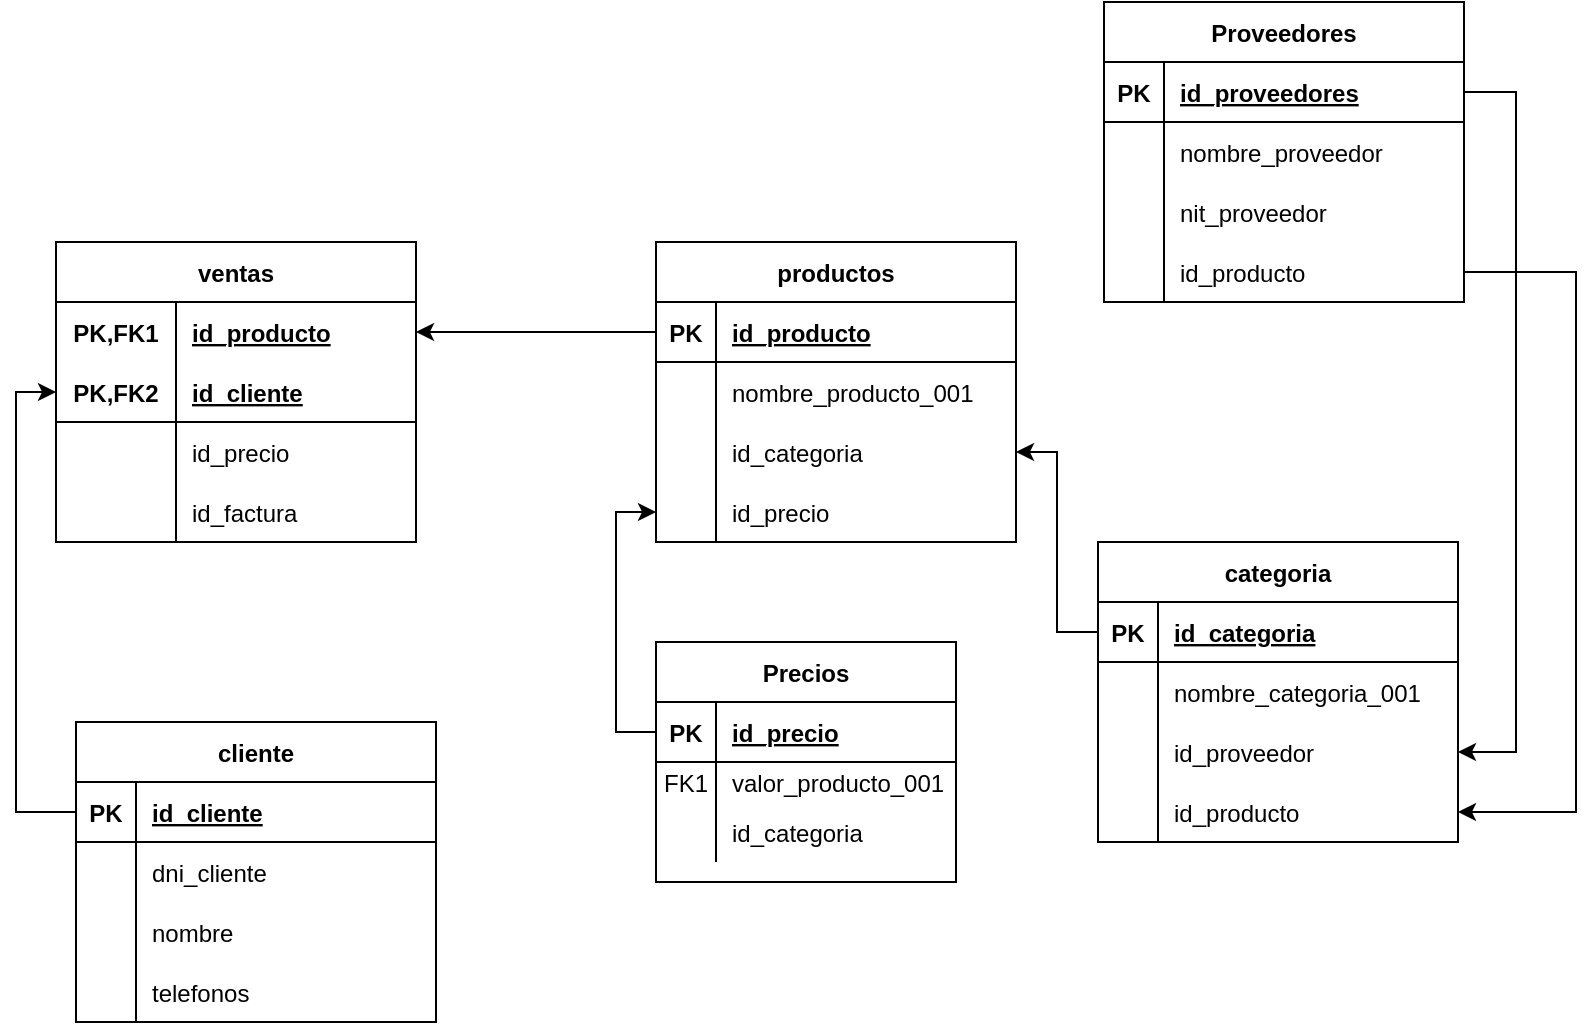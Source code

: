 <mxfile version="21.0.2" type="github" pages="2">
  <diagram id="R2lEEEUBdFMjLlhIrx00" name="Page-1">
    <mxGraphModel dx="880" dy="484" grid="1" gridSize="10" guides="1" tooltips="1" connect="1" arrows="1" fold="1" page="1" pageScale="1" pageWidth="850" pageHeight="1100" math="0" shadow="0" extFonts="Permanent Marker^https://fonts.googleapis.com/css?family=Permanent+Marker">
      <root>
        <mxCell id="0" />
        <mxCell id="1" parent="0" />
        <mxCell id="C-vyLk0tnHw3VtMMgP7b-2" value="Precios" style="shape=table;startSize=30;container=1;collapsible=1;childLayout=tableLayout;fixedRows=1;rowLines=0;fontStyle=1;align=center;resizeLast=1;" parent="1" vertex="1">
          <mxGeometry x="360" y="370" width="150" height="120" as="geometry" />
        </mxCell>
        <mxCell id="C-vyLk0tnHw3VtMMgP7b-3" value="" style="shape=partialRectangle;collapsible=0;dropTarget=0;pointerEvents=0;fillColor=none;points=[[0,0.5],[1,0.5]];portConstraint=eastwest;top=0;left=0;right=0;bottom=1;" parent="C-vyLk0tnHw3VtMMgP7b-2" vertex="1">
          <mxGeometry y="30" width="150" height="30" as="geometry" />
        </mxCell>
        <mxCell id="C-vyLk0tnHw3VtMMgP7b-4" value="PK" style="shape=partialRectangle;overflow=hidden;connectable=0;fillColor=none;top=0;left=0;bottom=0;right=0;fontStyle=1;" parent="C-vyLk0tnHw3VtMMgP7b-3" vertex="1">
          <mxGeometry width="30" height="30" as="geometry">
            <mxRectangle width="30" height="30" as="alternateBounds" />
          </mxGeometry>
        </mxCell>
        <mxCell id="C-vyLk0tnHw3VtMMgP7b-5" value="id_precio" style="shape=partialRectangle;overflow=hidden;connectable=0;fillColor=none;top=0;left=0;bottom=0;right=0;align=left;spacingLeft=6;fontStyle=5;" parent="C-vyLk0tnHw3VtMMgP7b-3" vertex="1">
          <mxGeometry x="30" width="120" height="30" as="geometry">
            <mxRectangle width="120" height="30" as="alternateBounds" />
          </mxGeometry>
        </mxCell>
        <mxCell id="C-vyLk0tnHw3VtMMgP7b-6" value="" style="shape=partialRectangle;collapsible=0;dropTarget=0;pointerEvents=0;fillColor=none;points=[[0,0.5],[1,0.5]];portConstraint=eastwest;top=0;left=0;right=0;bottom=0;" parent="C-vyLk0tnHw3VtMMgP7b-2" vertex="1">
          <mxGeometry y="60" width="150" height="20" as="geometry" />
        </mxCell>
        <mxCell id="C-vyLk0tnHw3VtMMgP7b-7" value="FK1" style="shape=partialRectangle;overflow=hidden;connectable=0;fillColor=none;top=0;left=0;bottom=0;right=0;" parent="C-vyLk0tnHw3VtMMgP7b-6" vertex="1">
          <mxGeometry width="30" height="20" as="geometry">
            <mxRectangle width="30" height="20" as="alternateBounds" />
          </mxGeometry>
        </mxCell>
        <mxCell id="C-vyLk0tnHw3VtMMgP7b-8" value="valor_producto_001" style="shape=partialRectangle;overflow=hidden;connectable=0;fillColor=none;top=0;left=0;bottom=0;right=0;align=left;spacingLeft=6;" parent="C-vyLk0tnHw3VtMMgP7b-6" vertex="1">
          <mxGeometry x="30" width="120" height="20" as="geometry">
            <mxRectangle width="120" height="20" as="alternateBounds" />
          </mxGeometry>
        </mxCell>
        <mxCell id="C-vyLk0tnHw3VtMMgP7b-9" value="" style="shape=partialRectangle;collapsible=0;dropTarget=0;pointerEvents=0;fillColor=none;points=[[0,0.5],[1,0.5]];portConstraint=eastwest;top=0;left=0;right=0;bottom=0;" parent="C-vyLk0tnHw3VtMMgP7b-2" vertex="1">
          <mxGeometry y="80" width="150" height="30" as="geometry" />
        </mxCell>
        <mxCell id="C-vyLk0tnHw3VtMMgP7b-10" value="" style="shape=partialRectangle;overflow=hidden;connectable=0;fillColor=none;top=0;left=0;bottom=0;right=0;" parent="C-vyLk0tnHw3VtMMgP7b-9" vertex="1">
          <mxGeometry width="30" height="30" as="geometry">
            <mxRectangle width="30" height="30" as="alternateBounds" />
          </mxGeometry>
        </mxCell>
        <mxCell id="C-vyLk0tnHw3VtMMgP7b-11" value="id_categoria" style="shape=partialRectangle;overflow=hidden;connectable=0;fillColor=none;top=0;left=0;bottom=0;right=0;align=left;spacingLeft=6;" parent="C-vyLk0tnHw3VtMMgP7b-9" vertex="1">
          <mxGeometry x="30" width="120" height="30" as="geometry">
            <mxRectangle width="120" height="30" as="alternateBounds" />
          </mxGeometry>
        </mxCell>
        <mxCell id="qRuyqtK0R_vXwc2grGlO-22" value="cliente" style="shape=table;startSize=30;container=1;collapsible=1;childLayout=tableLayout;fixedRows=1;rowLines=0;fontStyle=1;align=center;resizeLast=1;" parent="1" vertex="1">
          <mxGeometry x="70" y="410" width="180" height="150" as="geometry" />
        </mxCell>
        <mxCell id="qRuyqtK0R_vXwc2grGlO-23" value="" style="shape=tableRow;horizontal=0;startSize=0;swimlaneHead=0;swimlaneBody=0;fillColor=none;collapsible=0;dropTarget=0;points=[[0,0.5],[1,0.5]];portConstraint=eastwest;top=0;left=0;right=0;bottom=1;" parent="qRuyqtK0R_vXwc2grGlO-22" vertex="1">
          <mxGeometry y="30" width="180" height="30" as="geometry" />
        </mxCell>
        <mxCell id="qRuyqtK0R_vXwc2grGlO-24" value="PK" style="shape=partialRectangle;connectable=0;fillColor=none;top=0;left=0;bottom=0;right=0;fontStyle=1;overflow=hidden;" parent="qRuyqtK0R_vXwc2grGlO-23" vertex="1">
          <mxGeometry width="30" height="30" as="geometry">
            <mxRectangle width="30" height="30" as="alternateBounds" />
          </mxGeometry>
        </mxCell>
        <mxCell id="qRuyqtK0R_vXwc2grGlO-25" value="id_cliente" style="shape=partialRectangle;connectable=0;fillColor=none;top=0;left=0;bottom=0;right=0;align=left;spacingLeft=6;fontStyle=5;overflow=hidden;" parent="qRuyqtK0R_vXwc2grGlO-23" vertex="1">
          <mxGeometry x="30" width="150" height="30" as="geometry">
            <mxRectangle width="150" height="30" as="alternateBounds" />
          </mxGeometry>
        </mxCell>
        <mxCell id="qRuyqtK0R_vXwc2grGlO-26" value="" style="shape=tableRow;horizontal=0;startSize=0;swimlaneHead=0;swimlaneBody=0;fillColor=none;collapsible=0;dropTarget=0;points=[[0,0.5],[1,0.5]];portConstraint=eastwest;top=0;left=0;right=0;bottom=0;" parent="qRuyqtK0R_vXwc2grGlO-22" vertex="1">
          <mxGeometry y="60" width="180" height="30" as="geometry" />
        </mxCell>
        <mxCell id="qRuyqtK0R_vXwc2grGlO-27" value="" style="shape=partialRectangle;connectable=0;fillColor=none;top=0;left=0;bottom=0;right=0;editable=1;overflow=hidden;" parent="qRuyqtK0R_vXwc2grGlO-26" vertex="1">
          <mxGeometry width="30" height="30" as="geometry">
            <mxRectangle width="30" height="30" as="alternateBounds" />
          </mxGeometry>
        </mxCell>
        <mxCell id="qRuyqtK0R_vXwc2grGlO-28" value="dni_cliente" style="shape=partialRectangle;connectable=0;fillColor=none;top=0;left=0;bottom=0;right=0;align=left;spacingLeft=6;overflow=hidden;" parent="qRuyqtK0R_vXwc2grGlO-26" vertex="1">
          <mxGeometry x="30" width="150" height="30" as="geometry">
            <mxRectangle width="150" height="30" as="alternateBounds" />
          </mxGeometry>
        </mxCell>
        <mxCell id="qRuyqtK0R_vXwc2grGlO-29" value="" style="shape=tableRow;horizontal=0;startSize=0;swimlaneHead=0;swimlaneBody=0;fillColor=none;collapsible=0;dropTarget=0;points=[[0,0.5],[1,0.5]];portConstraint=eastwest;top=0;left=0;right=0;bottom=0;" parent="qRuyqtK0R_vXwc2grGlO-22" vertex="1">
          <mxGeometry y="90" width="180" height="30" as="geometry" />
        </mxCell>
        <mxCell id="qRuyqtK0R_vXwc2grGlO-30" value="" style="shape=partialRectangle;connectable=0;fillColor=none;top=0;left=0;bottom=0;right=0;editable=1;overflow=hidden;" parent="qRuyqtK0R_vXwc2grGlO-29" vertex="1">
          <mxGeometry width="30" height="30" as="geometry">
            <mxRectangle width="30" height="30" as="alternateBounds" />
          </mxGeometry>
        </mxCell>
        <mxCell id="qRuyqtK0R_vXwc2grGlO-31" value="nombre" style="shape=partialRectangle;connectable=0;fillColor=none;top=0;left=0;bottom=0;right=0;align=left;spacingLeft=6;overflow=hidden;" parent="qRuyqtK0R_vXwc2grGlO-29" vertex="1">
          <mxGeometry x="30" width="150" height="30" as="geometry">
            <mxRectangle width="150" height="30" as="alternateBounds" />
          </mxGeometry>
        </mxCell>
        <mxCell id="qRuyqtK0R_vXwc2grGlO-32" value="" style="shape=tableRow;horizontal=0;startSize=0;swimlaneHead=0;swimlaneBody=0;fillColor=none;collapsible=0;dropTarget=0;points=[[0,0.5],[1,0.5]];portConstraint=eastwest;top=0;left=0;right=0;bottom=0;" parent="qRuyqtK0R_vXwc2grGlO-22" vertex="1">
          <mxGeometry y="120" width="180" height="30" as="geometry" />
        </mxCell>
        <mxCell id="qRuyqtK0R_vXwc2grGlO-33" value="" style="shape=partialRectangle;connectable=0;fillColor=none;top=0;left=0;bottom=0;right=0;editable=1;overflow=hidden;" parent="qRuyqtK0R_vXwc2grGlO-32" vertex="1">
          <mxGeometry width="30" height="30" as="geometry">
            <mxRectangle width="30" height="30" as="alternateBounds" />
          </mxGeometry>
        </mxCell>
        <mxCell id="qRuyqtK0R_vXwc2grGlO-34" value="telefonos" style="shape=partialRectangle;connectable=0;fillColor=none;top=0;left=0;bottom=0;right=0;align=left;spacingLeft=6;overflow=hidden;" parent="qRuyqtK0R_vXwc2grGlO-32" vertex="1">
          <mxGeometry x="30" width="150" height="30" as="geometry">
            <mxRectangle width="150" height="30" as="alternateBounds" />
          </mxGeometry>
        </mxCell>
        <mxCell id="qRuyqtK0R_vXwc2grGlO-35" value="productos" style="shape=table;startSize=30;container=1;collapsible=1;childLayout=tableLayout;fixedRows=1;rowLines=0;fontStyle=1;align=center;resizeLast=1;" parent="1" vertex="1">
          <mxGeometry x="360" y="170" width="180" height="150" as="geometry">
            <mxRectangle x="450" y="30" width="100" height="30" as="alternateBounds" />
          </mxGeometry>
        </mxCell>
        <mxCell id="qRuyqtK0R_vXwc2grGlO-36" value="" style="shape=tableRow;horizontal=0;startSize=0;swimlaneHead=0;swimlaneBody=0;fillColor=none;collapsible=0;dropTarget=0;points=[[0,0.5],[1,0.5]];portConstraint=eastwest;top=0;left=0;right=0;bottom=1;" parent="qRuyqtK0R_vXwc2grGlO-35" vertex="1">
          <mxGeometry y="30" width="180" height="30" as="geometry" />
        </mxCell>
        <mxCell id="qRuyqtK0R_vXwc2grGlO-37" value="PK" style="shape=partialRectangle;connectable=0;fillColor=none;top=0;left=0;bottom=0;right=0;fontStyle=1;overflow=hidden;" parent="qRuyqtK0R_vXwc2grGlO-36" vertex="1">
          <mxGeometry width="30" height="30" as="geometry">
            <mxRectangle width="30" height="30" as="alternateBounds" />
          </mxGeometry>
        </mxCell>
        <mxCell id="qRuyqtK0R_vXwc2grGlO-38" value="id_producto" style="shape=partialRectangle;connectable=0;fillColor=none;top=0;left=0;bottom=0;right=0;align=left;spacingLeft=6;fontStyle=5;overflow=hidden;" parent="qRuyqtK0R_vXwc2grGlO-36" vertex="1">
          <mxGeometry x="30" width="150" height="30" as="geometry">
            <mxRectangle width="150" height="30" as="alternateBounds" />
          </mxGeometry>
        </mxCell>
        <mxCell id="qRuyqtK0R_vXwc2grGlO-39" value="" style="shape=tableRow;horizontal=0;startSize=0;swimlaneHead=0;swimlaneBody=0;fillColor=none;collapsible=0;dropTarget=0;points=[[0,0.5],[1,0.5]];portConstraint=eastwest;top=0;left=0;right=0;bottom=0;" parent="qRuyqtK0R_vXwc2grGlO-35" vertex="1">
          <mxGeometry y="60" width="180" height="30" as="geometry" />
        </mxCell>
        <mxCell id="qRuyqtK0R_vXwc2grGlO-40" value="" style="shape=partialRectangle;connectable=0;fillColor=none;top=0;left=0;bottom=0;right=0;editable=1;overflow=hidden;" parent="qRuyqtK0R_vXwc2grGlO-39" vertex="1">
          <mxGeometry width="30" height="30" as="geometry">
            <mxRectangle width="30" height="30" as="alternateBounds" />
          </mxGeometry>
        </mxCell>
        <mxCell id="qRuyqtK0R_vXwc2grGlO-41" value="nombre_producto_001" style="shape=partialRectangle;connectable=0;fillColor=none;top=0;left=0;bottom=0;right=0;align=left;spacingLeft=6;overflow=hidden;" parent="qRuyqtK0R_vXwc2grGlO-39" vertex="1">
          <mxGeometry x="30" width="150" height="30" as="geometry">
            <mxRectangle width="150" height="30" as="alternateBounds" />
          </mxGeometry>
        </mxCell>
        <mxCell id="qRuyqtK0R_vXwc2grGlO-42" value="" style="shape=tableRow;horizontal=0;startSize=0;swimlaneHead=0;swimlaneBody=0;fillColor=none;collapsible=0;dropTarget=0;points=[[0,0.5],[1,0.5]];portConstraint=eastwest;top=0;left=0;right=0;bottom=0;" parent="qRuyqtK0R_vXwc2grGlO-35" vertex="1">
          <mxGeometry y="90" width="180" height="30" as="geometry" />
        </mxCell>
        <mxCell id="qRuyqtK0R_vXwc2grGlO-43" value="" style="shape=partialRectangle;connectable=0;fillColor=none;top=0;left=0;bottom=0;right=0;editable=1;overflow=hidden;" parent="qRuyqtK0R_vXwc2grGlO-42" vertex="1">
          <mxGeometry width="30" height="30" as="geometry">
            <mxRectangle width="30" height="30" as="alternateBounds" />
          </mxGeometry>
        </mxCell>
        <mxCell id="qRuyqtK0R_vXwc2grGlO-44" value="id_categoria" style="shape=partialRectangle;connectable=0;fillColor=none;top=0;left=0;bottom=0;right=0;align=left;spacingLeft=6;overflow=hidden;" parent="qRuyqtK0R_vXwc2grGlO-42" vertex="1">
          <mxGeometry x="30" width="150" height="30" as="geometry">
            <mxRectangle width="150" height="30" as="alternateBounds" />
          </mxGeometry>
        </mxCell>
        <mxCell id="qRuyqtK0R_vXwc2grGlO-45" value="" style="shape=tableRow;horizontal=0;startSize=0;swimlaneHead=0;swimlaneBody=0;fillColor=none;collapsible=0;dropTarget=0;points=[[0,0.5],[1,0.5]];portConstraint=eastwest;top=0;left=0;right=0;bottom=0;" parent="qRuyqtK0R_vXwc2grGlO-35" vertex="1">
          <mxGeometry y="120" width="180" height="30" as="geometry" />
        </mxCell>
        <mxCell id="qRuyqtK0R_vXwc2grGlO-46" value="" style="shape=partialRectangle;connectable=0;fillColor=none;top=0;left=0;bottom=0;right=0;editable=1;overflow=hidden;" parent="qRuyqtK0R_vXwc2grGlO-45" vertex="1">
          <mxGeometry width="30" height="30" as="geometry">
            <mxRectangle width="30" height="30" as="alternateBounds" />
          </mxGeometry>
        </mxCell>
        <mxCell id="qRuyqtK0R_vXwc2grGlO-47" value="id_precio" style="shape=partialRectangle;connectable=0;fillColor=none;top=0;left=0;bottom=0;right=0;align=left;spacingLeft=6;overflow=hidden;" parent="qRuyqtK0R_vXwc2grGlO-45" vertex="1">
          <mxGeometry x="30" width="150" height="30" as="geometry">
            <mxRectangle width="150" height="30" as="alternateBounds" />
          </mxGeometry>
        </mxCell>
        <mxCell id="qRuyqtK0R_vXwc2grGlO-48" value="categoria" style="shape=table;startSize=30;container=1;collapsible=1;childLayout=tableLayout;fixedRows=1;rowLines=0;fontStyle=1;align=center;resizeLast=1;" parent="1" vertex="1">
          <mxGeometry x="581" y="320" width="180" height="150" as="geometry" />
        </mxCell>
        <mxCell id="qRuyqtK0R_vXwc2grGlO-49" value="" style="shape=tableRow;horizontal=0;startSize=0;swimlaneHead=0;swimlaneBody=0;fillColor=none;collapsible=0;dropTarget=0;points=[[0,0.5],[1,0.5]];portConstraint=eastwest;top=0;left=0;right=0;bottom=1;" parent="qRuyqtK0R_vXwc2grGlO-48" vertex="1">
          <mxGeometry y="30" width="180" height="30" as="geometry" />
        </mxCell>
        <mxCell id="qRuyqtK0R_vXwc2grGlO-50" value="PK" style="shape=partialRectangle;connectable=0;fillColor=none;top=0;left=0;bottom=0;right=0;fontStyle=1;overflow=hidden;" parent="qRuyqtK0R_vXwc2grGlO-49" vertex="1">
          <mxGeometry width="30" height="30" as="geometry">
            <mxRectangle width="30" height="30" as="alternateBounds" />
          </mxGeometry>
        </mxCell>
        <mxCell id="qRuyqtK0R_vXwc2grGlO-51" value="id_categoria" style="shape=partialRectangle;connectable=0;fillColor=none;top=0;left=0;bottom=0;right=0;align=left;spacingLeft=6;fontStyle=5;overflow=hidden;" parent="qRuyqtK0R_vXwc2grGlO-49" vertex="1">
          <mxGeometry x="30" width="150" height="30" as="geometry">
            <mxRectangle width="150" height="30" as="alternateBounds" />
          </mxGeometry>
        </mxCell>
        <mxCell id="qRuyqtK0R_vXwc2grGlO-52" value="" style="shape=tableRow;horizontal=0;startSize=0;swimlaneHead=0;swimlaneBody=0;fillColor=none;collapsible=0;dropTarget=0;points=[[0,0.5],[1,0.5]];portConstraint=eastwest;top=0;left=0;right=0;bottom=0;" parent="qRuyqtK0R_vXwc2grGlO-48" vertex="1">
          <mxGeometry y="60" width="180" height="30" as="geometry" />
        </mxCell>
        <mxCell id="qRuyqtK0R_vXwc2grGlO-53" value="" style="shape=partialRectangle;connectable=0;fillColor=none;top=0;left=0;bottom=0;right=0;editable=1;overflow=hidden;" parent="qRuyqtK0R_vXwc2grGlO-52" vertex="1">
          <mxGeometry width="30" height="30" as="geometry">
            <mxRectangle width="30" height="30" as="alternateBounds" />
          </mxGeometry>
        </mxCell>
        <mxCell id="qRuyqtK0R_vXwc2grGlO-54" value="nombre_categoria_001" style="shape=partialRectangle;connectable=0;fillColor=none;top=0;left=0;bottom=0;right=0;align=left;spacingLeft=6;overflow=hidden;" parent="qRuyqtK0R_vXwc2grGlO-52" vertex="1">
          <mxGeometry x="30" width="150" height="30" as="geometry">
            <mxRectangle width="150" height="30" as="alternateBounds" />
          </mxGeometry>
        </mxCell>
        <mxCell id="qRuyqtK0R_vXwc2grGlO-55" value="" style="shape=tableRow;horizontal=0;startSize=0;swimlaneHead=0;swimlaneBody=0;fillColor=none;collapsible=0;dropTarget=0;points=[[0,0.5],[1,0.5]];portConstraint=eastwest;top=0;left=0;right=0;bottom=0;" parent="qRuyqtK0R_vXwc2grGlO-48" vertex="1">
          <mxGeometry y="90" width="180" height="30" as="geometry" />
        </mxCell>
        <mxCell id="qRuyqtK0R_vXwc2grGlO-56" value="" style="shape=partialRectangle;connectable=0;fillColor=none;top=0;left=0;bottom=0;right=0;editable=1;overflow=hidden;" parent="qRuyqtK0R_vXwc2grGlO-55" vertex="1">
          <mxGeometry width="30" height="30" as="geometry">
            <mxRectangle width="30" height="30" as="alternateBounds" />
          </mxGeometry>
        </mxCell>
        <mxCell id="qRuyqtK0R_vXwc2grGlO-57" value="id_proveedor" style="shape=partialRectangle;connectable=0;fillColor=none;top=0;left=0;bottom=0;right=0;align=left;spacingLeft=6;overflow=hidden;" parent="qRuyqtK0R_vXwc2grGlO-55" vertex="1">
          <mxGeometry x="30" width="150" height="30" as="geometry">
            <mxRectangle width="150" height="30" as="alternateBounds" />
          </mxGeometry>
        </mxCell>
        <mxCell id="qRuyqtK0R_vXwc2grGlO-58" value="" style="shape=tableRow;horizontal=0;startSize=0;swimlaneHead=0;swimlaneBody=0;fillColor=none;collapsible=0;dropTarget=0;points=[[0,0.5],[1,0.5]];portConstraint=eastwest;top=0;left=0;right=0;bottom=0;" parent="qRuyqtK0R_vXwc2grGlO-48" vertex="1">
          <mxGeometry y="120" width="180" height="30" as="geometry" />
        </mxCell>
        <mxCell id="qRuyqtK0R_vXwc2grGlO-59" value="" style="shape=partialRectangle;connectable=0;fillColor=none;top=0;left=0;bottom=0;right=0;editable=1;overflow=hidden;" parent="qRuyqtK0R_vXwc2grGlO-58" vertex="1">
          <mxGeometry width="30" height="30" as="geometry">
            <mxRectangle width="30" height="30" as="alternateBounds" />
          </mxGeometry>
        </mxCell>
        <mxCell id="qRuyqtK0R_vXwc2grGlO-60" value="id_producto" style="shape=partialRectangle;connectable=0;fillColor=none;top=0;left=0;bottom=0;right=0;align=left;spacingLeft=6;overflow=hidden;" parent="qRuyqtK0R_vXwc2grGlO-58" vertex="1">
          <mxGeometry x="30" width="150" height="30" as="geometry">
            <mxRectangle width="150" height="30" as="alternateBounds" />
          </mxGeometry>
        </mxCell>
        <mxCell id="qRuyqtK0R_vXwc2grGlO-94" style="edgeStyle=orthogonalEdgeStyle;rounded=0;orthogonalLoop=1;jettySize=auto;html=1;exitX=0;exitY=0.5;exitDx=0;exitDy=0;entryX=1;entryY=0.5;entryDx=0;entryDy=0;" parent="1" source="qRuyqtK0R_vXwc2grGlO-49" target="qRuyqtK0R_vXwc2grGlO-42" edge="1">
          <mxGeometry relative="1" as="geometry" />
        </mxCell>
        <mxCell id="qRuyqtK0R_vXwc2grGlO-97" value="ventas" style="shape=table;startSize=30;container=1;collapsible=1;childLayout=tableLayout;fixedRows=1;rowLines=0;fontStyle=1;align=center;resizeLast=1;" parent="1" vertex="1">
          <mxGeometry x="60" y="170" width="180" height="150" as="geometry" />
        </mxCell>
        <mxCell id="qRuyqtK0R_vXwc2grGlO-98" value="" style="shape=tableRow;horizontal=0;startSize=0;swimlaneHead=0;swimlaneBody=0;fillColor=none;collapsible=0;dropTarget=0;points=[[0,0.5],[1,0.5]];portConstraint=eastwest;top=0;left=0;right=0;bottom=0;" parent="qRuyqtK0R_vXwc2grGlO-97" vertex="1">
          <mxGeometry y="30" width="180" height="30" as="geometry" />
        </mxCell>
        <mxCell id="qRuyqtK0R_vXwc2grGlO-99" value="PK,FK1" style="shape=partialRectangle;connectable=0;fillColor=none;top=0;left=0;bottom=0;right=0;fontStyle=1;overflow=hidden;" parent="qRuyqtK0R_vXwc2grGlO-98" vertex="1">
          <mxGeometry width="60" height="30" as="geometry">
            <mxRectangle width="60" height="30" as="alternateBounds" />
          </mxGeometry>
        </mxCell>
        <mxCell id="qRuyqtK0R_vXwc2grGlO-100" value="id_producto" style="shape=partialRectangle;connectable=0;fillColor=none;top=0;left=0;bottom=0;right=0;align=left;spacingLeft=6;fontStyle=5;overflow=hidden;" parent="qRuyqtK0R_vXwc2grGlO-98" vertex="1">
          <mxGeometry x="60" width="120" height="30" as="geometry">
            <mxRectangle width="120" height="30" as="alternateBounds" />
          </mxGeometry>
        </mxCell>
        <mxCell id="qRuyqtK0R_vXwc2grGlO-101" value="" style="shape=tableRow;horizontal=0;startSize=0;swimlaneHead=0;swimlaneBody=0;fillColor=none;collapsible=0;dropTarget=0;points=[[0,0.5],[1,0.5]];portConstraint=eastwest;top=0;left=0;right=0;bottom=1;" parent="qRuyqtK0R_vXwc2grGlO-97" vertex="1">
          <mxGeometry y="60" width="180" height="30" as="geometry" />
        </mxCell>
        <mxCell id="qRuyqtK0R_vXwc2grGlO-102" value="PK,FK2" style="shape=partialRectangle;connectable=0;fillColor=none;top=0;left=0;bottom=0;right=0;fontStyle=1;overflow=hidden;" parent="qRuyqtK0R_vXwc2grGlO-101" vertex="1">
          <mxGeometry width="60" height="30" as="geometry">
            <mxRectangle width="60" height="30" as="alternateBounds" />
          </mxGeometry>
        </mxCell>
        <mxCell id="qRuyqtK0R_vXwc2grGlO-103" value="id_cliente" style="shape=partialRectangle;connectable=0;fillColor=none;top=0;left=0;bottom=0;right=0;align=left;spacingLeft=6;fontStyle=5;overflow=hidden;" parent="qRuyqtK0R_vXwc2grGlO-101" vertex="1">
          <mxGeometry x="60" width="120" height="30" as="geometry">
            <mxRectangle width="120" height="30" as="alternateBounds" />
          </mxGeometry>
        </mxCell>
        <mxCell id="qRuyqtK0R_vXwc2grGlO-104" value="" style="shape=tableRow;horizontal=0;startSize=0;swimlaneHead=0;swimlaneBody=0;fillColor=none;collapsible=0;dropTarget=0;points=[[0,0.5],[1,0.5]];portConstraint=eastwest;top=0;left=0;right=0;bottom=0;" parent="qRuyqtK0R_vXwc2grGlO-97" vertex="1">
          <mxGeometry y="90" width="180" height="30" as="geometry" />
        </mxCell>
        <mxCell id="qRuyqtK0R_vXwc2grGlO-105" value="" style="shape=partialRectangle;connectable=0;fillColor=none;top=0;left=0;bottom=0;right=0;editable=1;overflow=hidden;" parent="qRuyqtK0R_vXwc2grGlO-104" vertex="1">
          <mxGeometry width="60" height="30" as="geometry">
            <mxRectangle width="60" height="30" as="alternateBounds" />
          </mxGeometry>
        </mxCell>
        <mxCell id="qRuyqtK0R_vXwc2grGlO-106" value="id_precio" style="shape=partialRectangle;connectable=0;fillColor=none;top=0;left=0;bottom=0;right=0;align=left;spacingLeft=6;overflow=hidden;" parent="qRuyqtK0R_vXwc2grGlO-104" vertex="1">
          <mxGeometry x="60" width="120" height="30" as="geometry">
            <mxRectangle width="120" height="30" as="alternateBounds" />
          </mxGeometry>
        </mxCell>
        <mxCell id="qRuyqtK0R_vXwc2grGlO-107" value="" style="shape=tableRow;horizontal=0;startSize=0;swimlaneHead=0;swimlaneBody=0;fillColor=none;collapsible=0;dropTarget=0;points=[[0,0.5],[1,0.5]];portConstraint=eastwest;top=0;left=0;right=0;bottom=0;" parent="qRuyqtK0R_vXwc2grGlO-97" vertex="1">
          <mxGeometry y="120" width="180" height="30" as="geometry" />
        </mxCell>
        <mxCell id="qRuyqtK0R_vXwc2grGlO-108" value="" style="shape=partialRectangle;connectable=0;fillColor=none;top=0;left=0;bottom=0;right=0;editable=1;overflow=hidden;" parent="qRuyqtK0R_vXwc2grGlO-107" vertex="1">
          <mxGeometry width="60" height="30" as="geometry">
            <mxRectangle width="60" height="30" as="alternateBounds" />
          </mxGeometry>
        </mxCell>
        <mxCell id="qRuyqtK0R_vXwc2grGlO-109" value="id_factura" style="shape=partialRectangle;connectable=0;fillColor=none;top=0;left=0;bottom=0;right=0;align=left;spacingLeft=6;overflow=hidden;" parent="qRuyqtK0R_vXwc2grGlO-107" vertex="1">
          <mxGeometry x="60" width="120" height="30" as="geometry">
            <mxRectangle width="120" height="30" as="alternateBounds" />
          </mxGeometry>
        </mxCell>
        <mxCell id="qRuyqtK0R_vXwc2grGlO-110" style="edgeStyle=orthogonalEdgeStyle;rounded=0;orthogonalLoop=1;jettySize=auto;html=1;exitX=0;exitY=0.5;exitDx=0;exitDy=0;entryX=0;entryY=0.5;entryDx=0;entryDy=0;" parent="1" source="C-vyLk0tnHw3VtMMgP7b-3" target="qRuyqtK0R_vXwc2grGlO-45" edge="1">
          <mxGeometry relative="1" as="geometry" />
        </mxCell>
        <mxCell id="qRuyqtK0R_vXwc2grGlO-112" style="edgeStyle=orthogonalEdgeStyle;rounded=0;orthogonalLoop=1;jettySize=auto;html=1;exitX=0;exitY=0.5;exitDx=0;exitDy=0;entryX=1;entryY=0.5;entryDx=0;entryDy=0;" parent="1" source="qRuyqtK0R_vXwc2grGlO-36" target="qRuyqtK0R_vXwc2grGlO-98" edge="1">
          <mxGeometry relative="1" as="geometry" />
        </mxCell>
        <mxCell id="qRuyqtK0R_vXwc2grGlO-115" style="edgeStyle=orthogonalEdgeStyle;rounded=0;orthogonalLoop=1;jettySize=auto;html=1;exitX=0;exitY=0.5;exitDx=0;exitDy=0;entryX=0;entryY=0.5;entryDx=0;entryDy=0;" parent="1" source="qRuyqtK0R_vXwc2grGlO-23" target="qRuyqtK0R_vXwc2grGlO-101" edge="1">
          <mxGeometry relative="1" as="geometry" />
        </mxCell>
        <mxCell id="qRuyqtK0R_vXwc2grGlO-116" value="Proveedores" style="shape=table;startSize=30;container=1;collapsible=1;childLayout=tableLayout;fixedRows=1;rowLines=0;fontStyle=1;align=center;resizeLast=1;" parent="1" vertex="1">
          <mxGeometry x="584" y="50" width="180" height="150" as="geometry" />
        </mxCell>
        <mxCell id="qRuyqtK0R_vXwc2grGlO-117" value="" style="shape=tableRow;horizontal=0;startSize=0;swimlaneHead=0;swimlaneBody=0;fillColor=none;collapsible=0;dropTarget=0;points=[[0,0.5],[1,0.5]];portConstraint=eastwest;top=0;left=0;right=0;bottom=1;" parent="qRuyqtK0R_vXwc2grGlO-116" vertex="1">
          <mxGeometry y="30" width="180" height="30" as="geometry" />
        </mxCell>
        <mxCell id="qRuyqtK0R_vXwc2grGlO-118" value="PK" style="shape=partialRectangle;connectable=0;fillColor=none;top=0;left=0;bottom=0;right=0;fontStyle=1;overflow=hidden;" parent="qRuyqtK0R_vXwc2grGlO-117" vertex="1">
          <mxGeometry width="30" height="30" as="geometry">
            <mxRectangle width="30" height="30" as="alternateBounds" />
          </mxGeometry>
        </mxCell>
        <mxCell id="qRuyqtK0R_vXwc2grGlO-119" value="id_proveedores" style="shape=partialRectangle;connectable=0;fillColor=none;top=0;left=0;bottom=0;right=0;align=left;spacingLeft=6;fontStyle=5;overflow=hidden;" parent="qRuyqtK0R_vXwc2grGlO-117" vertex="1">
          <mxGeometry x="30" width="150" height="30" as="geometry">
            <mxRectangle width="150" height="30" as="alternateBounds" />
          </mxGeometry>
        </mxCell>
        <mxCell id="qRuyqtK0R_vXwc2grGlO-120" value="" style="shape=tableRow;horizontal=0;startSize=0;swimlaneHead=0;swimlaneBody=0;fillColor=none;collapsible=0;dropTarget=0;points=[[0,0.5],[1,0.5]];portConstraint=eastwest;top=0;left=0;right=0;bottom=0;" parent="qRuyqtK0R_vXwc2grGlO-116" vertex="1">
          <mxGeometry y="60" width="180" height="30" as="geometry" />
        </mxCell>
        <mxCell id="qRuyqtK0R_vXwc2grGlO-121" value="" style="shape=partialRectangle;connectable=0;fillColor=none;top=0;left=0;bottom=0;right=0;editable=1;overflow=hidden;" parent="qRuyqtK0R_vXwc2grGlO-120" vertex="1">
          <mxGeometry width="30" height="30" as="geometry">
            <mxRectangle width="30" height="30" as="alternateBounds" />
          </mxGeometry>
        </mxCell>
        <mxCell id="qRuyqtK0R_vXwc2grGlO-122" value="nombre_proveedor" style="shape=partialRectangle;connectable=0;fillColor=none;top=0;left=0;bottom=0;right=0;align=left;spacingLeft=6;overflow=hidden;" parent="qRuyqtK0R_vXwc2grGlO-120" vertex="1">
          <mxGeometry x="30" width="150" height="30" as="geometry">
            <mxRectangle width="150" height="30" as="alternateBounds" />
          </mxGeometry>
        </mxCell>
        <mxCell id="qRuyqtK0R_vXwc2grGlO-123" value="" style="shape=tableRow;horizontal=0;startSize=0;swimlaneHead=0;swimlaneBody=0;fillColor=none;collapsible=0;dropTarget=0;points=[[0,0.5],[1,0.5]];portConstraint=eastwest;top=0;left=0;right=0;bottom=0;" parent="qRuyqtK0R_vXwc2grGlO-116" vertex="1">
          <mxGeometry y="90" width="180" height="30" as="geometry" />
        </mxCell>
        <mxCell id="qRuyqtK0R_vXwc2grGlO-124" value="" style="shape=partialRectangle;connectable=0;fillColor=none;top=0;left=0;bottom=0;right=0;editable=1;overflow=hidden;" parent="qRuyqtK0R_vXwc2grGlO-123" vertex="1">
          <mxGeometry width="30" height="30" as="geometry">
            <mxRectangle width="30" height="30" as="alternateBounds" />
          </mxGeometry>
        </mxCell>
        <mxCell id="qRuyqtK0R_vXwc2grGlO-125" value="nit_proveedor" style="shape=partialRectangle;connectable=0;fillColor=none;top=0;left=0;bottom=0;right=0;align=left;spacingLeft=6;overflow=hidden;" parent="qRuyqtK0R_vXwc2grGlO-123" vertex="1">
          <mxGeometry x="30" width="150" height="30" as="geometry">
            <mxRectangle width="150" height="30" as="alternateBounds" />
          </mxGeometry>
        </mxCell>
        <mxCell id="qRuyqtK0R_vXwc2grGlO-126" value="" style="shape=tableRow;horizontal=0;startSize=0;swimlaneHead=0;swimlaneBody=0;fillColor=none;collapsible=0;dropTarget=0;points=[[0,0.5],[1,0.5]];portConstraint=eastwest;top=0;left=0;right=0;bottom=0;" parent="qRuyqtK0R_vXwc2grGlO-116" vertex="1">
          <mxGeometry y="120" width="180" height="30" as="geometry" />
        </mxCell>
        <mxCell id="qRuyqtK0R_vXwc2grGlO-127" value="" style="shape=partialRectangle;connectable=0;fillColor=none;top=0;left=0;bottom=0;right=0;editable=1;overflow=hidden;" parent="qRuyqtK0R_vXwc2grGlO-126" vertex="1">
          <mxGeometry width="30" height="30" as="geometry">
            <mxRectangle width="30" height="30" as="alternateBounds" />
          </mxGeometry>
        </mxCell>
        <mxCell id="qRuyqtK0R_vXwc2grGlO-128" value="id_producto" style="shape=partialRectangle;connectable=0;fillColor=none;top=0;left=0;bottom=0;right=0;align=left;spacingLeft=6;overflow=hidden;" parent="qRuyqtK0R_vXwc2grGlO-126" vertex="1">
          <mxGeometry x="30" width="150" height="30" as="geometry">
            <mxRectangle width="150" height="30" as="alternateBounds" />
          </mxGeometry>
        </mxCell>
        <mxCell id="qRuyqtK0R_vXwc2grGlO-130" style="edgeStyle=orthogonalEdgeStyle;rounded=0;orthogonalLoop=1;jettySize=auto;html=1;exitX=1;exitY=0.5;exitDx=0;exitDy=0;entryX=1;entryY=0.5;entryDx=0;entryDy=0;" parent="1" source="qRuyqtK0R_vXwc2grGlO-117" target="qRuyqtK0R_vXwc2grGlO-55" edge="1">
          <mxGeometry relative="1" as="geometry">
            <Array as="points">
              <mxPoint x="790" y="95" />
              <mxPoint x="790" y="425" />
            </Array>
          </mxGeometry>
        </mxCell>
        <mxCell id="PpsMkhOUSHxa3jgBtOL_-1" style="edgeStyle=orthogonalEdgeStyle;rounded=0;orthogonalLoop=1;jettySize=auto;html=1;exitX=1;exitY=0.5;exitDx=0;exitDy=0;entryX=1;entryY=0.5;entryDx=0;entryDy=0;" edge="1" parent="1" source="qRuyqtK0R_vXwc2grGlO-126" target="qRuyqtK0R_vXwc2grGlO-58">
          <mxGeometry relative="1" as="geometry">
            <Array as="points">
              <mxPoint x="820" y="185" />
              <mxPoint x="820" y="455" />
            </Array>
          </mxGeometry>
        </mxCell>
      </root>
    </mxGraphModel>
  </diagram>
  <diagram id="4kMtlyXonacqvFa-wmiS" name="Página-2">
    <mxGraphModel dx="1707" dy="484" grid="1" gridSize="10" guides="1" tooltips="1" connect="1" arrows="1" fold="1" page="1" pageScale="1" pageWidth="827" pageHeight="1169" math="0" shadow="0">
      <root>
        <mxCell id="0" />
        <mxCell id="1" parent="0" />
        <mxCell id="sQnozS1Knme3LBm0xEcr-31" style="edgeStyle=orthogonalEdgeStyle;rounded=0;orthogonalLoop=1;jettySize=auto;html=1;exitX=0;exitY=0.5;exitDx=0;exitDy=0;entryX=1;entryY=0.5;entryDx=0;entryDy=0;" edge="1" parent="1" source="sQnozS1Knme3LBm0xEcr-1" target="sQnozS1Knme3LBm0xEcr-22">
          <mxGeometry relative="1" as="geometry" />
        </mxCell>
        <mxCell id="sQnozS1Knme3LBm0xEcr-1" value="Salida del&amp;nbsp;&lt;br&gt;producto" style="rhombus;whiteSpace=wrap;html=1;" vertex="1" parent="1">
          <mxGeometry x="219" y="150" width="80" height="80" as="geometry" />
        </mxCell>
        <mxCell id="sQnozS1Knme3LBm0xEcr-19" style="edgeStyle=orthogonalEdgeStyle;rounded=0;orthogonalLoop=1;jettySize=auto;html=1;exitX=1;exitY=0.5;exitDx=0;exitDy=0;" edge="1" parent="1" source="sQnozS1Knme3LBm0xEcr-2" target="sQnozS1Knme3LBm0xEcr-16">
          <mxGeometry relative="1" as="geometry" />
        </mxCell>
        <mxCell id="sQnozS1Knme3LBm0xEcr-20" style="edgeStyle=orthogonalEdgeStyle;rounded=0;orthogonalLoop=1;jettySize=auto;html=1;exitX=1;exitY=0.5;exitDx=0;exitDy=0;entryX=0;entryY=0.5;entryDx=0;entryDy=0;" edge="1" parent="1" source="sQnozS1Knme3LBm0xEcr-2" target="sQnozS1Knme3LBm0xEcr-17">
          <mxGeometry relative="1" as="geometry" />
        </mxCell>
        <mxCell id="sQnozS1Knme3LBm0xEcr-21" style="edgeStyle=orthogonalEdgeStyle;rounded=0;orthogonalLoop=1;jettySize=auto;html=1;exitX=1;exitY=0.5;exitDx=0;exitDy=0;entryX=0;entryY=0.5;entryDx=0;entryDy=0;" edge="1" parent="1" source="sQnozS1Knme3LBm0xEcr-2" target="sQnozS1Knme3LBm0xEcr-18">
          <mxGeometry relative="1" as="geometry" />
        </mxCell>
        <mxCell id="sQnozS1Knme3LBm0xEcr-38" style="edgeStyle=orthogonalEdgeStyle;rounded=0;orthogonalLoop=1;jettySize=auto;html=1;exitX=0;exitY=0.5;exitDx=0;exitDy=0;entryX=1;entryY=0.5;entryDx=0;entryDy=0;" edge="1" parent="1" source="sQnozS1Knme3LBm0xEcr-2" target="sQnozS1Knme3LBm0xEcr-1">
          <mxGeometry relative="1" as="geometry" />
        </mxCell>
        <mxCell id="Emk1QwCJzYGZ9OZhQDnd-3" style="edgeStyle=orthogonalEdgeStyle;rounded=0;orthogonalLoop=1;jettySize=auto;html=1;exitX=1;exitY=0.5;exitDx=0;exitDy=0;entryX=0;entryY=0.5;entryDx=0;entryDy=0;" edge="1" parent="1" source="sQnozS1Knme3LBm0xEcr-2" target="Emk1QwCJzYGZ9OZhQDnd-2">
          <mxGeometry relative="1" as="geometry" />
        </mxCell>
        <mxCell id="sQnozS1Knme3LBm0xEcr-2" value="Producto" style="rounded=0;whiteSpace=wrap;html=1;" vertex="1" parent="1">
          <mxGeometry x="350" y="160" width="120" height="60" as="geometry" />
        </mxCell>
        <mxCell id="Emk1QwCJzYGZ9OZhQDnd-12" style="edgeStyle=orthogonalEdgeStyle;rounded=0;orthogonalLoop=1;jettySize=auto;html=1;exitX=0.5;exitY=0;exitDx=0;exitDy=0;entryX=0.5;entryY=1;entryDx=0;entryDy=0;" edge="1" parent="1" source="sQnozS1Knme3LBm0xEcr-4" target="Emk1QwCJzYGZ9OZhQDnd-6">
          <mxGeometry relative="1" as="geometry" />
        </mxCell>
        <mxCell id="Emk1QwCJzYGZ9OZhQDnd-13" style="edgeStyle=orthogonalEdgeStyle;rounded=0;orthogonalLoop=1;jettySize=auto;html=1;exitX=0.5;exitY=0;exitDx=0;exitDy=0;entryX=0.5;entryY=1;entryDx=0;entryDy=0;" edge="1" parent="1" source="sQnozS1Knme3LBm0xEcr-4" target="Emk1QwCJzYGZ9OZhQDnd-7">
          <mxGeometry relative="1" as="geometry" />
        </mxCell>
        <mxCell id="Emk1QwCJzYGZ9OZhQDnd-14" style="edgeStyle=orthogonalEdgeStyle;rounded=0;orthogonalLoop=1;jettySize=auto;html=1;exitX=0.5;exitY=0;exitDx=0;exitDy=0;entryX=0.5;entryY=1;entryDx=0;entryDy=0;" edge="1" parent="1" source="sQnozS1Knme3LBm0xEcr-4" target="Emk1QwCJzYGZ9OZhQDnd-8">
          <mxGeometry relative="1" as="geometry" />
        </mxCell>
        <mxCell id="sQnozS1Knme3LBm0xEcr-4" value="Suministra" style="rhombus;whiteSpace=wrap;html=1;" vertex="1" parent="1">
          <mxGeometry x="370" y="488" width="80" height="80" as="geometry" />
        </mxCell>
        <mxCell id="sQnozS1Knme3LBm0xEcr-7" style="edgeStyle=orthogonalEdgeStyle;rounded=0;orthogonalLoop=1;jettySize=auto;html=1;exitX=0.5;exitY=0;exitDx=0;exitDy=0;entryX=0.5;entryY=1;entryDx=0;entryDy=0;" edge="1" parent="1" source="sQnozS1Knme3LBm0xEcr-6">
          <mxGeometry relative="1" as="geometry">
            <mxPoint x="410" y="570" as="targetPoint" />
          </mxGeometry>
        </mxCell>
        <mxCell id="sQnozS1Knme3LBm0xEcr-11" style="edgeStyle=orthogonalEdgeStyle;rounded=0;orthogonalLoop=1;jettySize=auto;html=1;exitX=0.5;exitY=1;exitDx=0;exitDy=0;entryX=0.5;entryY=0;entryDx=0;entryDy=0;" edge="1" parent="1" source="sQnozS1Knme3LBm0xEcr-6">
          <mxGeometry relative="1" as="geometry">
            <mxPoint x="317" y="714" as="targetPoint" />
          </mxGeometry>
        </mxCell>
        <mxCell id="sQnozS1Knme3LBm0xEcr-14" style="edgeStyle=orthogonalEdgeStyle;rounded=0;orthogonalLoop=1;jettySize=auto;html=1;exitX=0.5;exitY=1;exitDx=0;exitDy=0;" edge="1" parent="1" source="sQnozS1Knme3LBm0xEcr-6" target="sQnozS1Knme3LBm0xEcr-8">
          <mxGeometry relative="1" as="geometry" />
        </mxCell>
        <mxCell id="sQnozS1Knme3LBm0xEcr-15" style="edgeStyle=orthogonalEdgeStyle;rounded=0;orthogonalLoop=1;jettySize=auto;html=1;exitX=0.5;exitY=1;exitDx=0;exitDy=0;entryX=0.5;entryY=0;entryDx=0;entryDy=0;" edge="1" parent="1" source="sQnozS1Knme3LBm0xEcr-6">
          <mxGeometry relative="1" as="geometry">
            <mxPoint x="504" y="714" as="targetPoint" />
          </mxGeometry>
        </mxCell>
        <mxCell id="sQnozS1Knme3LBm0xEcr-6" value="Proveedores" style="rounded=0;whiteSpace=wrap;html=1;" vertex="1" parent="1">
          <mxGeometry x="350" y="604" width="120" height="60" as="geometry" />
        </mxCell>
        <mxCell id="sQnozS1Knme3LBm0xEcr-8" value="RFC" style="ellipse;whiteSpace=wrap;html=1;" vertex="1" parent="1">
          <mxGeometry x="375" y="714" width="70" height="50" as="geometry" />
        </mxCell>
        <mxCell id="sQnozS1Knme3LBm0xEcr-9" value="Nombre" style="ellipse;whiteSpace=wrap;html=1;" vertex="1" parent="1">
          <mxGeometry x="282" y="712" width="70" height="50" as="geometry" />
        </mxCell>
        <mxCell id="sQnozS1Knme3LBm0xEcr-10" value="Dirección" style="ellipse;whiteSpace=wrap;html=1;" vertex="1" parent="1">
          <mxGeometry x="469" y="712" width="70" height="50" as="geometry" />
        </mxCell>
        <mxCell id="sQnozS1Knme3LBm0xEcr-16" value="Nombre" style="ellipse;whiteSpace=wrap;html=1;" vertex="1" parent="1">
          <mxGeometry x="520" y="165" width="70" height="50" as="geometry" />
        </mxCell>
        <mxCell id="sQnozS1Knme3LBm0xEcr-17" value="Id producto" style="ellipse;whiteSpace=wrap;html=1;" vertex="1" parent="1">
          <mxGeometry x="520" y="99" width="70" height="50" as="geometry" />
        </mxCell>
        <mxCell id="sQnozS1Knme3LBm0xEcr-18" value="Categoria" style="ellipse;whiteSpace=wrap;html=1;" vertex="1" parent="1">
          <mxGeometry x="520" y="233" width="70" height="50" as="geometry" />
        </mxCell>
        <mxCell id="sQnozS1Knme3LBm0xEcr-22" value="Cliente" style="rounded=0;whiteSpace=wrap;html=1;" vertex="1" parent="1">
          <mxGeometry x="60" y="160" width="120" height="60" as="geometry" />
        </mxCell>
        <mxCell id="sQnozS1Knme3LBm0xEcr-34" style="edgeStyle=orthogonalEdgeStyle;rounded=0;orthogonalLoop=1;jettySize=auto;html=1;exitX=1;exitY=0.5;exitDx=0;exitDy=0;entryX=0;entryY=0.5;entryDx=0;entryDy=0;" edge="1" parent="1" source="sQnozS1Knme3LBm0xEcr-23" target="sQnozS1Knme3LBm0xEcr-22">
          <mxGeometry relative="1" as="geometry" />
        </mxCell>
        <mxCell id="sQnozS1Knme3LBm0xEcr-23" value="Id cliente" style="ellipse;whiteSpace=wrap;html=1;" vertex="1" parent="1">
          <mxGeometry x="-70" y="80" width="70" height="50" as="geometry" />
        </mxCell>
        <mxCell id="sQnozS1Knme3LBm0xEcr-35" style="edgeStyle=orthogonalEdgeStyle;rounded=0;orthogonalLoop=1;jettySize=auto;html=1;exitX=1;exitY=0.5;exitDx=0;exitDy=0;" edge="1" parent="1" source="sQnozS1Knme3LBm0xEcr-24">
          <mxGeometry relative="1" as="geometry">
            <mxPoint x="60" y="190" as="targetPoint" />
          </mxGeometry>
        </mxCell>
        <mxCell id="sQnozS1Knme3LBm0xEcr-24" value="Nombre" style="ellipse;whiteSpace=wrap;html=1;" vertex="1" parent="1">
          <mxGeometry x="-70" y="142" width="70" height="50" as="geometry" />
        </mxCell>
        <mxCell id="sQnozS1Knme3LBm0xEcr-36" style="edgeStyle=orthogonalEdgeStyle;rounded=0;orthogonalLoop=1;jettySize=auto;html=1;exitX=1;exitY=0.5;exitDx=0;exitDy=0;" edge="1" parent="1" source="sQnozS1Knme3LBm0xEcr-25">
          <mxGeometry relative="1" as="geometry">
            <mxPoint x="60" y="190" as="targetPoint" />
            <Array as="points">
              <mxPoint x="30" y="227" />
              <mxPoint x="30" y="190" />
            </Array>
          </mxGeometry>
        </mxCell>
        <mxCell id="sQnozS1Knme3LBm0xEcr-25" value="Telefono" style="ellipse;whiteSpace=wrap;html=1;" vertex="1" parent="1">
          <mxGeometry x="-70" y="202" width="70" height="50" as="geometry" />
        </mxCell>
        <mxCell id="sQnozS1Knme3LBm0xEcr-37" style="edgeStyle=orthogonalEdgeStyle;rounded=0;orthogonalLoop=1;jettySize=auto;html=1;exitX=1;exitY=0.5;exitDx=0;exitDy=0;" edge="1" parent="1" source="sQnozS1Knme3LBm0xEcr-26">
          <mxGeometry relative="1" as="geometry">
            <mxPoint x="60" y="190" as="targetPoint" />
            <Array as="points">
              <mxPoint x="30" y="288" />
              <mxPoint x="30" y="190" />
            </Array>
          </mxGeometry>
        </mxCell>
        <mxCell id="sQnozS1Knme3LBm0xEcr-26" value="RFC" style="ellipse;whiteSpace=wrap;html=1;" vertex="1" parent="1">
          <mxGeometry x="-70" y="263" width="70" height="50" as="geometry" />
        </mxCell>
        <mxCell id="sQnozS1Knme3LBm0xEcr-39" value="N:N" style="text;html=1;align=center;verticalAlign=middle;resizable=0;points=[];autosize=1;strokeColor=none;fillColor=none;" vertex="1" parent="1">
          <mxGeometry x="414" y="570" width="40" height="30" as="geometry" />
        </mxCell>
        <mxCell id="sQnozS1Knme3LBm0xEcr-40" value="N:N" style="text;html=1;align=center;verticalAlign=middle;resizable=0;points=[];autosize=1;strokeColor=none;fillColor=none;" vertex="1" parent="1">
          <mxGeometry x="280" y="145" width="40" height="30" as="geometry" />
        </mxCell>
        <mxCell id="Emk1QwCJzYGZ9OZhQDnd-2" value="Precio" style="ellipse;whiteSpace=wrap;html=1;" vertex="1" parent="1">
          <mxGeometry x="520" y="300" width="70" height="50" as="geometry" />
        </mxCell>
        <mxCell id="Emk1QwCJzYGZ9OZhQDnd-9" style="edgeStyle=orthogonalEdgeStyle;rounded=0;orthogonalLoop=1;jettySize=auto;html=1;exitX=0.5;exitY=1;exitDx=0;exitDy=0;entryX=0.5;entryY=0;entryDx=0;entryDy=0;" edge="1" parent="1" source="Emk1QwCJzYGZ9OZhQDnd-5" target="Emk1QwCJzYGZ9OZhQDnd-6">
          <mxGeometry relative="1" as="geometry" />
        </mxCell>
        <mxCell id="Emk1QwCJzYGZ9OZhQDnd-10" style="edgeStyle=orthogonalEdgeStyle;rounded=0;orthogonalLoop=1;jettySize=auto;html=1;exitX=0.5;exitY=1;exitDx=0;exitDy=0;entryX=0.5;entryY=0;entryDx=0;entryDy=0;" edge="1" parent="1" source="Emk1QwCJzYGZ9OZhQDnd-5" target="Emk1QwCJzYGZ9OZhQDnd-8">
          <mxGeometry relative="1" as="geometry" />
        </mxCell>
        <mxCell id="Emk1QwCJzYGZ9OZhQDnd-11" style="edgeStyle=orthogonalEdgeStyle;rounded=0;orthogonalLoop=1;jettySize=auto;html=1;exitX=0.5;exitY=1;exitDx=0;exitDy=0;entryX=0.5;entryY=0;entryDx=0;entryDy=0;" edge="1" parent="1" source="Emk1QwCJzYGZ9OZhQDnd-5" target="Emk1QwCJzYGZ9OZhQDnd-7">
          <mxGeometry relative="1" as="geometry" />
        </mxCell>
        <mxCell id="Emk1QwCJzYGZ9OZhQDnd-15" style="edgeStyle=orthogonalEdgeStyle;rounded=0;orthogonalLoop=1;jettySize=auto;html=1;exitX=0.5;exitY=0;exitDx=0;exitDy=0;entryX=0.5;entryY=1;entryDx=0;entryDy=0;" edge="1" parent="1" source="Emk1QwCJzYGZ9OZhQDnd-5" target="sQnozS1Knme3LBm0xEcr-2">
          <mxGeometry relative="1" as="geometry" />
        </mxCell>
        <mxCell id="Emk1QwCJzYGZ9OZhQDnd-5" value="Categoría" style="rounded=0;whiteSpace=wrap;html=1;" vertex="1" parent="1">
          <mxGeometry x="350" y="270" width="120" height="60" as="geometry" />
        </mxCell>
        <mxCell id="Emk1QwCJzYGZ9OZhQDnd-6" value="Id_categoría" style="ellipse;whiteSpace=wrap;html=1;" vertex="1" parent="1">
          <mxGeometry x="284" y="380" width="70" height="50" as="geometry" />
        </mxCell>
        <mxCell id="Emk1QwCJzYGZ9OZhQDnd-7" value="Nombre" style="ellipse;whiteSpace=wrap;html=1;" vertex="1" parent="1">
          <mxGeometry x="375" y="380" width="70" height="50" as="geometry" />
        </mxCell>
        <mxCell id="Emk1QwCJzYGZ9OZhQDnd-8" value="RFC" style="ellipse;whiteSpace=wrap;html=1;" vertex="1" parent="1">
          <mxGeometry x="458" y="380" width="70" height="50" as="geometry" />
        </mxCell>
        <mxCell id="Emk1QwCJzYGZ9OZhQDnd-16" value="Inventario" style="text;html=1;align=center;verticalAlign=middle;resizable=0;points=[];autosize=1;strokeColor=none;fillColor=none;" vertex="1" parent="1">
          <mxGeometry x="340" y="233" width="80" height="30" as="geometry" />
        </mxCell>
      </root>
    </mxGraphModel>
  </diagram>
</mxfile>
